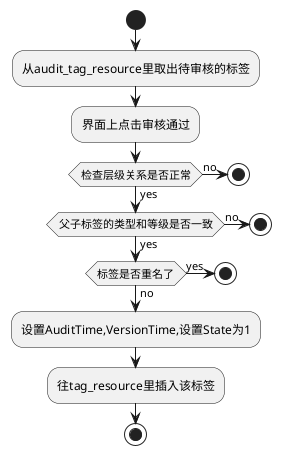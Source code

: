 @startuml
start
:从audit_tag_resource里取出待审核的标签;
:界面上点击审核通过;
if(检查层级关系是否正常) then (yes)
  if(父子标签的类型和等级是否一致) then(yes)
    if(标签是否重名了) then(yes)
      stop
    else (no)
      :设置AuditTime,VersionTime,设置State为1;
      :往tag_resource里插入该标签;
    endif
  else (no)
    stop
  endif
else (no)
  stop
endif
stop
@enduml
